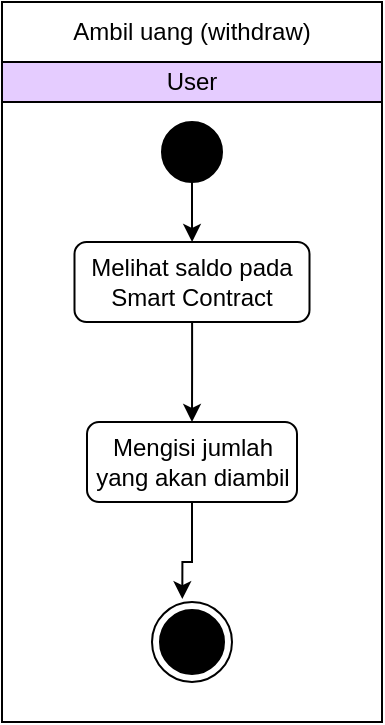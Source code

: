 <mxfile version="18.1.3"><diagram id="sPpyXUOgQfidlprpdZsy" name="Page-1"><mxGraphModel dx="716" dy="384" grid="1" gridSize="10" guides="1" tooltips="1" connect="1" arrows="1" fold="1" page="1" pageScale="1" pageWidth="850" pageHeight="1100" math="0" shadow="0"><root><mxCell id="0"/><mxCell id="1" parent="0"/><mxCell id="PNKrhCNIiWopvaQ81mli-1" value="" style="rounded=0;whiteSpace=wrap;html=1;" parent="1" vertex="1"><mxGeometry x="220" y="30" width="190" height="360" as="geometry"/></mxCell><mxCell id="PNKrhCNIiWopvaQ81mli-9" style="edgeStyle=orthogonalEdgeStyle;rounded=0;orthogonalLoop=1;jettySize=auto;html=1;" parent="1" source="PNKrhCNIiWopvaQ81mli-3" target="PNKrhCNIiWopvaQ81mli-6" edge="1"><mxGeometry relative="1" as="geometry"/></mxCell><mxCell id="PNKrhCNIiWopvaQ81mli-3" value="" style="ellipse;whiteSpace=wrap;html=1;aspect=fixed;fillColor=#000000;" parent="1" vertex="1"><mxGeometry x="300" y="90" width="30" height="30" as="geometry"/></mxCell><mxCell id="PNKrhCNIiWopvaQ81mli-4" value="Ambil uang (withdraw)" style="text;html=1;strokeColor=none;fillColor=none;align=center;verticalAlign=middle;whiteSpace=wrap;rounded=0;" parent="1" vertex="1"><mxGeometry x="225" y="30" width="180" height="30" as="geometry"/></mxCell><mxCell id="pnvPlJ4RDI_kt7WuAJcw-2" style="edgeStyle=orthogonalEdgeStyle;rounded=0;orthogonalLoop=1;jettySize=auto;html=1;entryX=0.5;entryY=0;entryDx=0;entryDy=0;" edge="1" parent="1" source="PNKrhCNIiWopvaQ81mli-6" target="PNKrhCNIiWopvaQ81mli-12"><mxGeometry relative="1" as="geometry"/></mxCell><mxCell id="PNKrhCNIiWopvaQ81mli-6" value="Melihat saldo pada Smart Contract" style="rounded=1;whiteSpace=wrap;html=1;fillColor=#FFFFFF;" parent="1" vertex="1"><mxGeometry x="256.25" y="150" width="117.5" height="40" as="geometry"/></mxCell><mxCell id="PNKrhCNIiWopvaQ81mli-7" value="User" style="rounded=0;whiteSpace=wrap;html=1;fillColor=#E5CCFF;" parent="1" vertex="1"><mxGeometry x="220" y="60" width="190" height="20" as="geometry"/></mxCell><mxCell id="PNKrhCNIiWopvaQ81mli-14" style="edgeStyle=orthogonalEdgeStyle;rounded=0;orthogonalLoop=1;jettySize=auto;html=1;entryX=0.5;entryY=0;entryDx=0;entryDy=0;" parent="1" target="PNKrhCNIiWopvaQ81mli-12" edge="1"><mxGeometry relative="1" as="geometry"><mxPoint x="315.034" y="260" as="sourcePoint"/></mxGeometry></mxCell><mxCell id="pnvPlJ4RDI_kt7WuAJcw-5" style="edgeStyle=orthogonalEdgeStyle;rounded=0;orthogonalLoop=1;jettySize=auto;html=1;entryX=0.379;entryY=-0.036;entryDx=0;entryDy=0;entryPerimeter=0;" edge="1" parent="1" source="PNKrhCNIiWopvaQ81mli-12" target="pnvPlJ4RDI_kt7WuAJcw-1"><mxGeometry relative="1" as="geometry"><Array as="points"><mxPoint x="315" y="310"/><mxPoint x="310" y="310"/></Array></mxGeometry></mxCell><mxCell id="PNKrhCNIiWopvaQ81mli-12" value="Mengisi jumlah yang akan diambil" style="rounded=1;whiteSpace=wrap;html=1;fillColor=#FFFFFF;" parent="1" vertex="1"><mxGeometry x="262.5" y="240" width="105" height="40" as="geometry"/></mxCell><mxCell id="pnvPlJ4RDI_kt7WuAJcw-4" value="" style="group" vertex="1" connectable="0" parent="1"><mxGeometry x="295" y="330" width="40" height="40" as="geometry"/></mxCell><mxCell id="PNKrhCNIiWopvaQ81mli-8" value="" style="ellipse;whiteSpace=wrap;html=1;aspect=fixed;fillColor=#000000;" parent="pnvPlJ4RDI_kt7WuAJcw-4" vertex="1"><mxGeometry x="4" y="4" width="32" height="32" as="geometry"/></mxCell><mxCell id="pnvPlJ4RDI_kt7WuAJcw-1" value="" style="ellipse;whiteSpace=wrap;html=1;aspect=fixed;fillColor=none;" vertex="1" parent="pnvPlJ4RDI_kt7WuAJcw-4"><mxGeometry width="40" height="40" as="geometry"/></mxCell></root></mxGraphModel></diagram></mxfile>